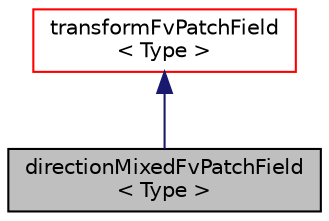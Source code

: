 digraph "directionMixedFvPatchField&lt; Type &gt;"
{
  bgcolor="transparent";
  edge [fontname="Helvetica",fontsize="10",labelfontname="Helvetica",labelfontsize="10"];
  node [fontname="Helvetica",fontsize="10",shape=record];
  Node1 [label="directionMixedFvPatchField\l\< Type \>",height=0.2,width=0.4,color="black", fillcolor="grey75", style="filled", fontcolor="black"];
  Node2 -> Node1 [dir="back",color="midnightblue",fontsize="10",style="solid",fontname="Helvetica"];
  Node2 [label="transformFvPatchField\l\< Type \>",height=0.2,width=0.4,color="red",URL="$a02738.html",tooltip="Foam::transformFvPatchField. "];
}
